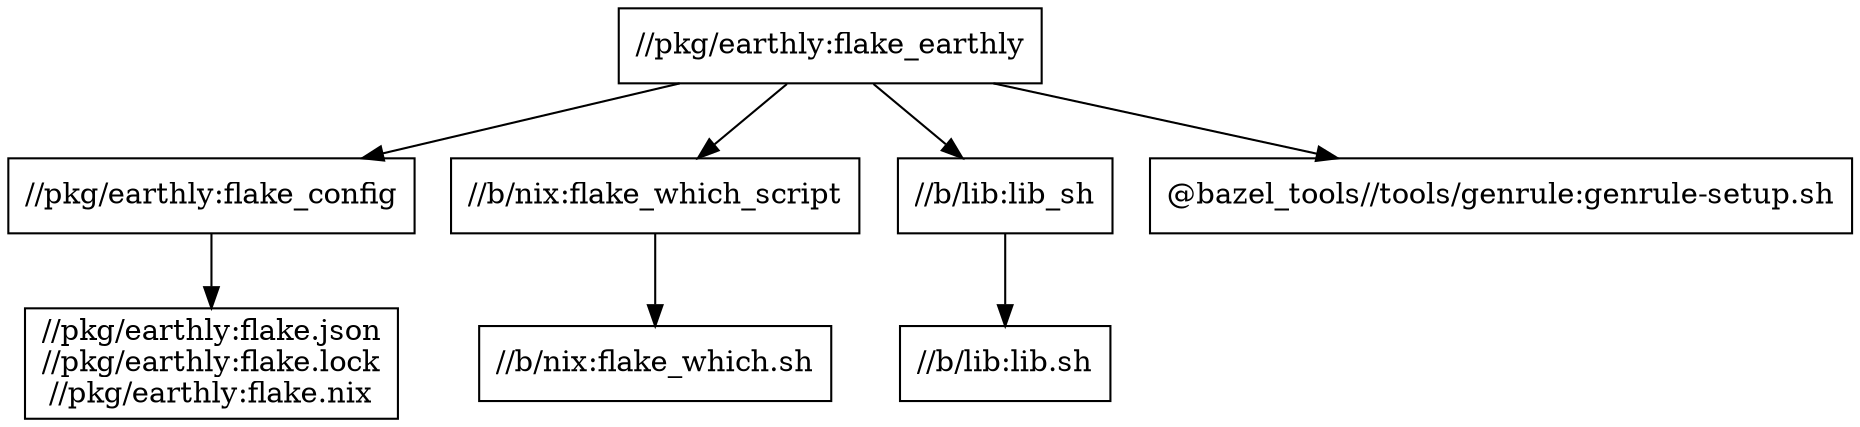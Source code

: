 digraph mygraph {
  node [shape=box];
  "//pkg/earthly:flake_earthly"
  "//pkg/earthly:flake_earthly" -> "//pkg/earthly:flake_config"
  "//pkg/earthly:flake_earthly" -> "//b/nix:flake_which_script"
  "//pkg/earthly:flake_earthly" -> "//b/lib:lib_sh"
  "//pkg/earthly:flake_earthly" -> "@bazel_tools//tools/genrule:genrule-setup.sh"
  "@bazel_tools//tools/genrule:genrule-setup.sh"
  "//b/lib:lib_sh"
  "//b/lib:lib_sh" -> "//b/lib:lib.sh"
  "//b/lib:lib.sh"
  "//pkg/earthly:flake_config"
  "//pkg/earthly:flake_config" -> "//pkg/earthly:flake.json\n//pkg/earthly:flake.lock\n//pkg/earthly:flake.nix"
  "//pkg/earthly:flake.json\n//pkg/earthly:flake.lock\n//pkg/earthly:flake.nix"
  "//b/nix:flake_which_script"
  "//b/nix:flake_which_script" -> "//b/nix:flake_which.sh"
  "//b/nix:flake_which.sh"
}
